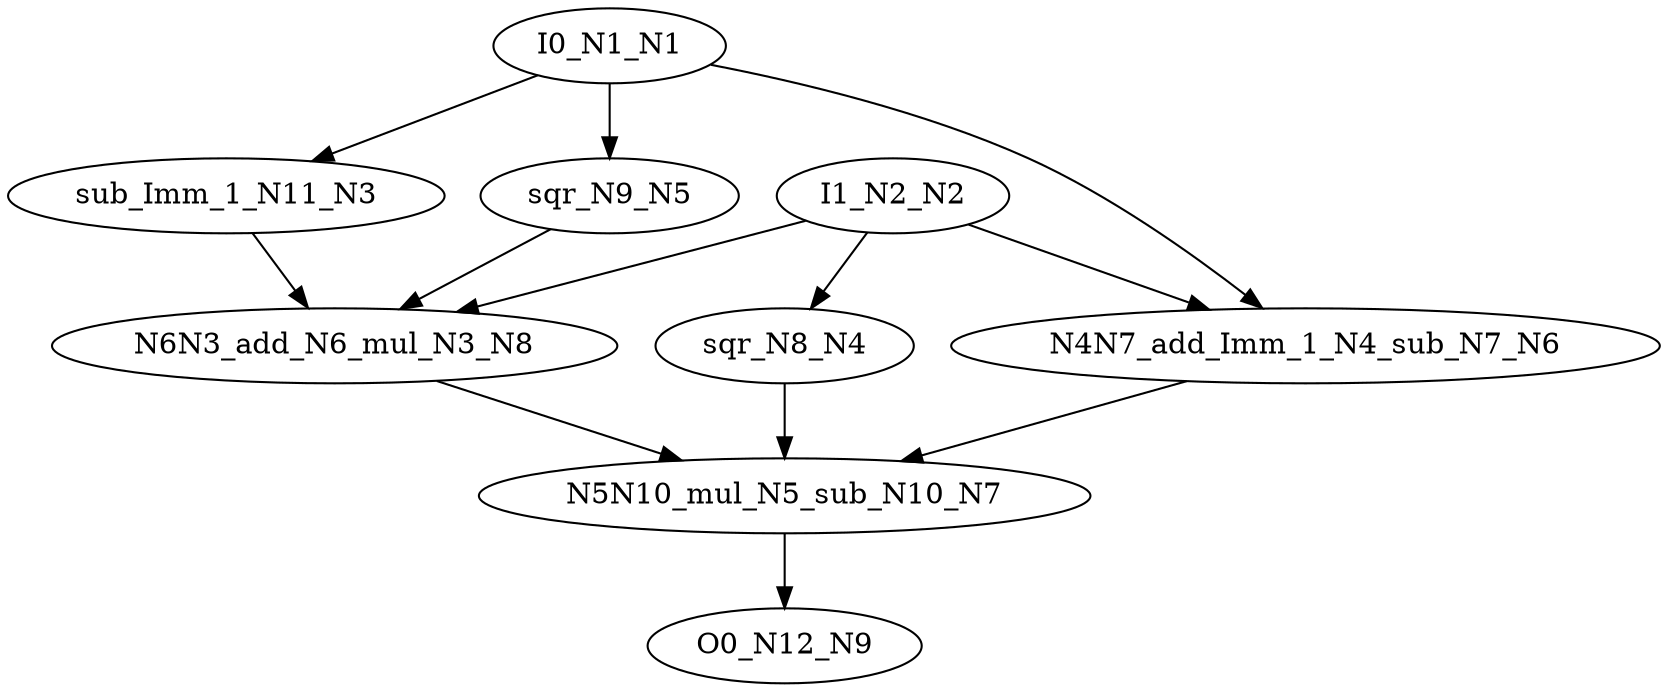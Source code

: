 digraph graphname {
N8 [color="black", label="N6N3_add_N6_mul_N3_N8"];
N9 [color="black", label="O0_N12_N9"];
N1 [color="black", label="I0_N1_N1"];
N2 [color="black", label="I1_N2_N2"];
N3 [color="black", label="sub_Imm_1_N11_N3"];
N4 [color="black", label="sqr_N8_N4"];
N5 [color="black", label="sqr_N9_N5"];
N6 [color="black", label="N4N7_add_Imm_1_N4_sub_N7_N6"];
N7 [color="black", label="N5N10_mul_N5_sub_N10_N7"];
N8 -> N7;
N1 -> N5;
N1 -> N6;
N1 -> N3;
N2 -> N8;
N2 -> N4;
N2 -> N6;
N3 -> N8;
N4 -> N7;
N5 -> N8;
N6 -> N7;
N7 -> N9;
}
